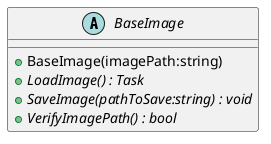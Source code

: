 @startuml
abstract class BaseImage {
    + BaseImage(imagePath:string)
    {abstract} + LoadImage() : Task
    {abstract} + SaveImage(pathToSave:string) : void
    {abstract} + VerifyImagePath() : bool
}
@enduml
